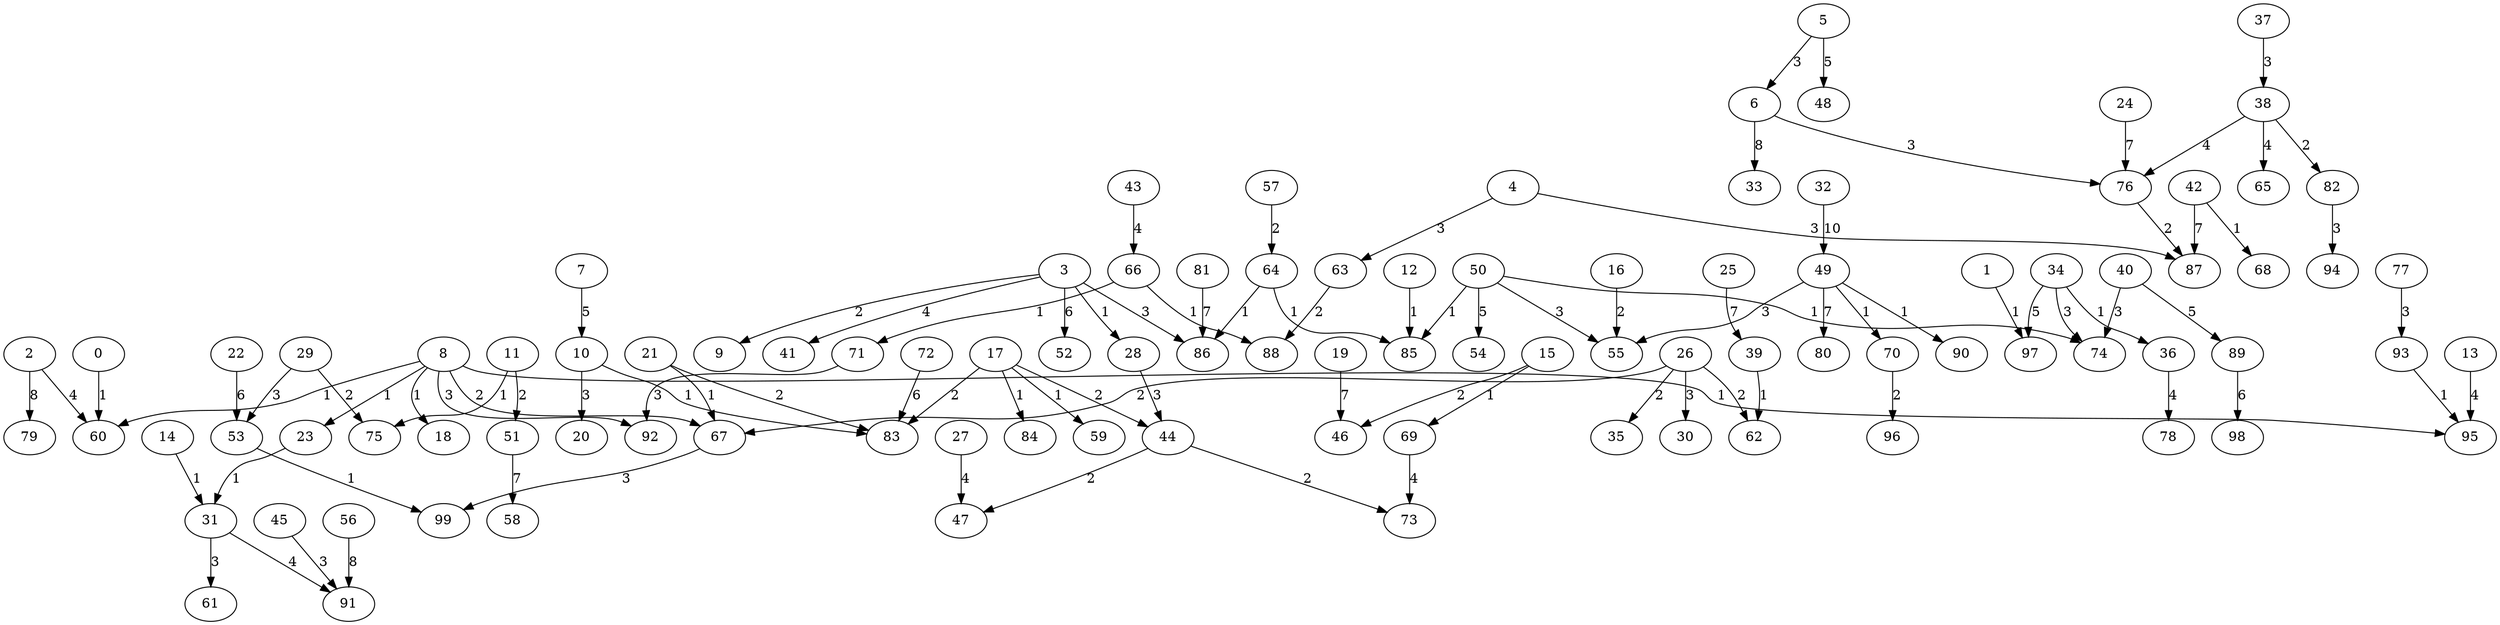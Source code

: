 digraph grafoGeografico_n_100_r_3_KruskalD {
0;
1;
2;
3;
4;
5;
6;
7;
8;
9;
10;
11;
12;
13;
14;
15;
16;
17;
18;
19;
20;
21;
22;
23;
24;
25;
26;
27;
28;
29;
30;
31;
32;
33;
34;
35;
36;
37;
38;
39;
40;
41;
42;
43;
44;
45;
46;
47;
48;
49;
50;
51;
52;
53;
54;
55;
56;
57;
58;
59;
60;
61;
62;
63;
64;
65;
66;
67;
68;
69;
70;
71;
72;
73;
74;
75;
76;
77;
78;
79;
80;
81;
82;
83;
84;
85;
86;
87;
88;
89;
90;
91;
92;
93;
94;
95;
96;
97;
98;
99;
0 -> 60[label=1 weight=1];
1 -> 97[label=1 weight=1];
8 -> 60[label=1 weight=1];
8 -> 95[label=1 weight=1];
53 -> 99[label=1 weight=1];
49 -> 70[label=1 weight=1];
50 -> 74[label=1 weight=1];
50 -> 85[label=1 weight=1];
49 -> 90[label=1 weight=1];
8 -> 18[label=1 weight=1];
8 -> 23[label=1 weight=1];
17 -> 84[label=1 weight=1];
42 -> 68[label=1 weight=1];
17 -> 59[label=1 weight=1];
39 -> 62[label=1 weight=1];
15 -> 69[label=1 weight=1];
3 -> 28[label=1 weight=1];
11 -> 75[label=1 weight=1];
14 -> 31[label=1 weight=1];
34 -> 36[label=1 weight=1];
12 -> 85[label=1 weight=1];
10 -> 83[label=1 weight=1];
93 -> 95[label=1 weight=1];
21 -> 67[label=1 weight=1];
23 -> 31[label=1 weight=1];
66 -> 71[label=1 weight=1];
66 -> 88[label=1 weight=1];
64 -> 85[label=1 weight=1];
64 -> 86[label=1 weight=1];
8 -> 67[label=2 weight=2];
44 -> 47[label=2 weight=2];
44 -> 73[label=2 weight=2];
17 -> 44[label=2 weight=2];
17 -> 83[label=2 weight=2];
38 -> 82[label=2 weight=2];
15 -> 46[label=2 weight=2];
16 -> 55[label=2 weight=2];
3 -> 9[label=2 weight=2];
29 -> 75[label=2 weight=2];
11 -> 51[label=2 weight=2];
26 -> 67[label=2 weight=2];
26 -> 35[label=2 weight=2];
26 -> 62[label=2 weight=2];
70 -> 96[label=2 weight=2];
76 -> 87[label=2 weight=2];
63 -> 88[label=2 weight=2];
21 -> 83[label=2 weight=2];
57 -> 64[label=2 weight=2];
8 -> 92[label=3 weight=3];
49 -> 55[label=3 weight=3];
50 -> 55[label=3 weight=3];
4 -> 63[label=3 weight=3];
45 -> 91[label=3 weight=3];
3 -> 86[label=3 weight=3];
40 -> 74[label=3 weight=3];
37 -> 38[label=3 weight=3];
6 -> 76[label=3 weight=3];
34 -> 74[label=3 weight=3];
31 -> 61[label=3 weight=3];
29 -> 53[label=3 weight=3];
28 -> 44[label=3 weight=3];
4 -> 87[label=3 weight=3];
26 -> 30[label=3 weight=3];
82 -> 94[label=3 weight=3];
77 -> 93[label=3 weight=3];
71 -> 92[label=3 weight=3];
67 -> 99[label=3 weight=3];
5 -> 6[label=3 weight=3];
10 -> 20[label=3 weight=3];
43 -> 66[label=4 weight=4];
38 -> 76[label=4 weight=4];
38 -> 65[label=4 weight=4];
36 -> 78[label=4 weight=4];
13 -> 95[label=4 weight=4];
3 -> 41[label=4 weight=4];
31 -> 91[label=4 weight=4];
2 -> 60[label=4 weight=4];
27 -> 47[label=4 weight=4];
69 -> 73[label=4 weight=4];
50 -> 54[label=5 weight=5];
40 -> 89[label=5 weight=5];
34 -> 97[label=5 weight=5];
7 -> 10[label=5 weight=5];
5 -> 48[label=5 weight=5];
3 -> 52[label=6 weight=6];
89 -> 98[label=6 weight=6];
72 -> 83[label=6 weight=6];
22 -> 53[label=6 weight=6];
51 -> 58[label=7 weight=7];
49 -> 80[label=7 weight=7];
19 -> 46[label=7 weight=7];
42 -> 87[label=7 weight=7];
81 -> 86[label=7 weight=7];
25 -> 39[label=7 weight=7];
24 -> 76[label=7 weight=7];
6 -> 33[label=8 weight=8];
2 -> 79[label=8 weight=8];
56 -> 91[label=8 weight=8];
32 -> 49[label=10 weight=10];
}